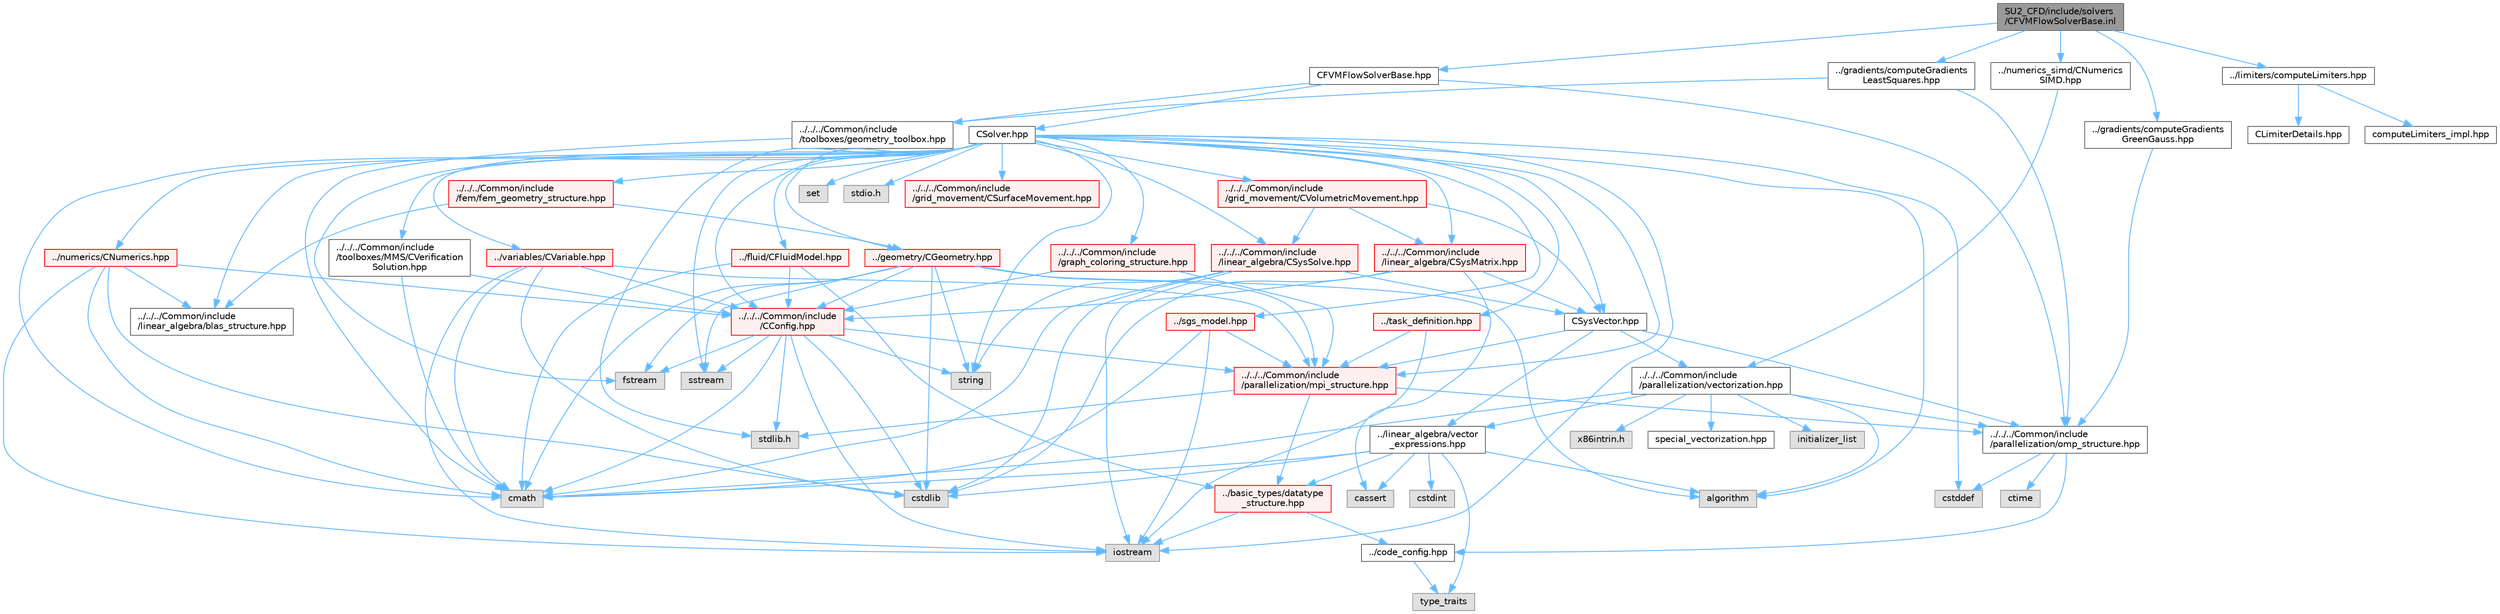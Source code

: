 digraph "SU2_CFD/include/solvers/CFVMFlowSolverBase.inl"
{
 // LATEX_PDF_SIZE
  bgcolor="transparent";
  edge [fontname=Helvetica,fontsize=10,labelfontname=Helvetica,labelfontsize=10];
  node [fontname=Helvetica,fontsize=10,shape=box,height=0.2,width=0.4];
  Node1 [id="Node000001",label="SU2_CFD/include/solvers\l/CFVMFlowSolverBase.inl",height=0.2,width=0.4,color="gray40", fillcolor="grey60", style="filled", fontcolor="black",tooltip="Base class template for all FVM flow solvers."];
  Node1 -> Node2 [id="edge1_Node000001_Node000002",color="steelblue1",style="solid",tooltip=" "];
  Node2 [id="Node000002",label="../gradients/computeGradients\lGreenGauss.hpp",height=0.2,width=0.4,color="grey40", fillcolor="white", style="filled",URL="$computeGradientsGreenGauss_8hpp.html",tooltip="Generic implementation of Green-Gauss gradient computation."];
  Node2 -> Node3 [id="edge2_Node000002_Node000003",color="steelblue1",style="solid",tooltip=" "];
  Node3 [id="Node000003",label="../../../Common/include\l/parallelization/omp_structure.hpp",height=0.2,width=0.4,color="grey40", fillcolor="white", style="filled",URL="$omp__structure_8hpp.html",tooltip="OpenMP interface header, provides compatibility functions if the code is built without OpenMP support..."];
  Node3 -> Node4 [id="edge3_Node000003_Node000004",color="steelblue1",style="solid",tooltip=" "];
  Node4 [id="Node000004",label="cstddef",height=0.2,width=0.4,color="grey60", fillcolor="#E0E0E0", style="filled",tooltip=" "];
  Node3 -> Node5 [id="edge4_Node000003_Node000005",color="steelblue1",style="solid",tooltip=" "];
  Node5 [id="Node000005",label="../code_config.hpp",height=0.2,width=0.4,color="grey40", fillcolor="white", style="filled",URL="$code__config_8hpp.html",tooltip="Header file for collecting common macros, definitions and type configurations."];
  Node5 -> Node6 [id="edge5_Node000005_Node000006",color="steelblue1",style="solid",tooltip=" "];
  Node6 [id="Node000006",label="type_traits",height=0.2,width=0.4,color="grey60", fillcolor="#E0E0E0", style="filled",tooltip=" "];
  Node3 -> Node7 [id="edge6_Node000003_Node000007",color="steelblue1",style="solid",tooltip=" "];
  Node7 [id="Node000007",label="ctime",height=0.2,width=0.4,color="grey60", fillcolor="#E0E0E0", style="filled",tooltip=" "];
  Node1 -> Node8 [id="edge7_Node000001_Node000008",color="steelblue1",style="solid",tooltip=" "];
  Node8 [id="Node000008",label="../gradients/computeGradients\lLeastSquares.hpp",height=0.2,width=0.4,color="grey40", fillcolor="white", style="filled",URL="$computeGradientsLeastSquares_8hpp.html",tooltip="Generic implementation of Least-Squares gradient computation."];
  Node8 -> Node3 [id="edge8_Node000008_Node000003",color="steelblue1",style="solid",tooltip=" "];
  Node8 -> Node9 [id="edge9_Node000008_Node000009",color="steelblue1",style="solid",tooltip=" "];
  Node9 [id="Node000009",label="../../../Common/include\l/toolboxes/geometry_toolbox.hpp",height=0.2,width=0.4,color="grey40", fillcolor="white", style="filled",URL="$geometry__toolbox_8hpp.html",tooltip="Collection of common lightweight geometry-oriented methods."];
  Node9 -> Node10 [id="edge10_Node000009_Node000010",color="steelblue1",style="solid",tooltip=" "];
  Node10 [id="Node000010",label="cmath",height=0.2,width=0.4,color="grey60", fillcolor="#E0E0E0", style="filled",tooltip=" "];
  Node1 -> Node11 [id="edge11_Node000001_Node000011",color="steelblue1",style="solid",tooltip=" "];
  Node11 [id="Node000011",label="../limiters/computeLimiters.hpp",height=0.2,width=0.4,color="grey40", fillcolor="white", style="filled",URL="$computeLimiters_8hpp.html",tooltip="Compute limiters wrapper function."];
  Node11 -> Node12 [id="edge12_Node000011_Node000012",color="steelblue1",style="solid",tooltip=" "];
  Node12 [id="Node000012",label="CLimiterDetails.hpp",height=0.2,width=0.4,color="grey40", fillcolor="white", style="filled",URL="$CLimiterDetails_8hpp.html",tooltip="A class template that allows defining limiters via specialization of particular details."];
  Node11 -> Node13 [id="edge13_Node000011_Node000013",color="steelblue1",style="solid",tooltip=" "];
  Node13 [id="Node000013",label="computeLimiters_impl.hpp",height=0.2,width=0.4,color="grey40", fillcolor="white", style="filled",URL="$computeLimiters__impl_8hpp.html",tooltip="Generic computation of limiters."];
  Node1 -> Node14 [id="edge14_Node000001_Node000014",color="steelblue1",style="solid",tooltip=" "];
  Node14 [id="Node000014",label="../numerics_simd/CNumerics\lSIMD.hpp",height=0.2,width=0.4,color="grey40", fillcolor="white", style="filled",URL="$CNumericsSIMD_8hpp.html",tooltip="Vectorized (SIMD) numerics classes."];
  Node14 -> Node15 [id="edge15_Node000014_Node000015",color="steelblue1",style="solid",tooltip=" "];
  Node15 [id="Node000015",label="../../../Common/include\l/parallelization/vectorization.hpp",height=0.2,width=0.4,color="grey40", fillcolor="white", style="filled",URL="$vectorization_8hpp.html",tooltip="Implementation of a portable SIMD type."];
  Node15 -> Node16 [id="edge16_Node000015_Node000016",color="steelblue1",style="solid",tooltip=" "];
  Node16 [id="Node000016",label="../linear_algebra/vector\l_expressions.hpp",height=0.2,width=0.4,color="grey40", fillcolor="white", style="filled",URL="$vector__expressions_8hpp.html",tooltip="Expression templates for vector types with coefficient-wise operations."];
  Node16 -> Node17 [id="edge17_Node000016_Node000017",color="steelblue1",style="solid",tooltip=" "];
  Node17 [id="Node000017",label="../basic_types/datatype\l_structure.hpp",height=0.2,width=0.4,color="red", fillcolor="#FFF0F0", style="filled",URL="$datatype__structure_8hpp.html",tooltip="Headers for generalized datatypes, defines an interface for AD types."];
  Node17 -> Node18 [id="edge18_Node000017_Node000018",color="steelblue1",style="solid",tooltip=" "];
  Node18 [id="Node000018",label="iostream",height=0.2,width=0.4,color="grey60", fillcolor="#E0E0E0", style="filled",tooltip=" "];
  Node17 -> Node5 [id="edge19_Node000017_Node000005",color="steelblue1",style="solid",tooltip=" "];
  Node16 -> Node6 [id="edge20_Node000016_Node000006",color="steelblue1",style="solid",tooltip=" "];
  Node16 -> Node22 [id="edge21_Node000016_Node000022",color="steelblue1",style="solid",tooltip=" "];
  Node22 [id="Node000022",label="algorithm",height=0.2,width=0.4,color="grey60", fillcolor="#E0E0E0", style="filled",tooltip=" "];
  Node16 -> Node23 [id="edge22_Node000016_Node000023",color="steelblue1",style="solid",tooltip=" "];
  Node23 [id="Node000023",label="cassert",height=0.2,width=0.4,color="grey60", fillcolor="#E0E0E0", style="filled",tooltip=" "];
  Node16 -> Node24 [id="edge23_Node000016_Node000024",color="steelblue1",style="solid",tooltip=" "];
  Node24 [id="Node000024",label="cstdlib",height=0.2,width=0.4,color="grey60", fillcolor="#E0E0E0", style="filled",tooltip=" "];
  Node16 -> Node10 [id="edge24_Node000016_Node000010",color="steelblue1",style="solid",tooltip=" "];
  Node16 -> Node25 [id="edge25_Node000016_Node000025",color="steelblue1",style="solid",tooltip=" "];
  Node25 [id="Node000025",label="cstdint",height=0.2,width=0.4,color="grey60", fillcolor="#E0E0E0", style="filled",tooltip=" "];
  Node15 -> Node3 [id="edge26_Node000015_Node000003",color="steelblue1",style="solid",tooltip=" "];
  Node15 -> Node26 [id="edge27_Node000015_Node000026",color="steelblue1",style="solid",tooltip=" "];
  Node26 [id="Node000026",label="initializer_list",height=0.2,width=0.4,color="grey60", fillcolor="#E0E0E0", style="filled",tooltip=" "];
  Node15 -> Node22 [id="edge28_Node000015_Node000022",color="steelblue1",style="solid",tooltip=" "];
  Node15 -> Node10 [id="edge29_Node000015_Node000010",color="steelblue1",style="solid",tooltip=" "];
  Node15 -> Node27 [id="edge30_Node000015_Node000027",color="steelblue1",style="solid",tooltip=" "];
  Node27 [id="Node000027",label="x86intrin.h",height=0.2,width=0.4,color="grey60", fillcolor="#E0E0E0", style="filled",tooltip=" "];
  Node15 -> Node28 [id="edge31_Node000015_Node000028",color="steelblue1",style="solid",tooltip=" "];
  Node28 [id="Node000028",label="special_vectorization.hpp",height=0.2,width=0.4,color="grey40", fillcolor="white", style="filled",URL="$special__vectorization_8hpp.html",tooltip="Code generator header to create specializations of simd::Array."];
  Node1 -> Node29 [id="edge32_Node000001_Node000029",color="steelblue1",style="solid",tooltip=" "];
  Node29 [id="Node000029",label="CFVMFlowSolverBase.hpp",height=0.2,width=0.4,color="grey40", fillcolor="white", style="filled",URL="$CFVMFlowSolverBase_8hpp.html",tooltip="Base class template for all FVM flow solvers."];
  Node29 -> Node3 [id="edge33_Node000029_Node000003",color="steelblue1",style="solid",tooltip=" "];
  Node29 -> Node9 [id="edge34_Node000029_Node000009",color="steelblue1",style="solid",tooltip=" "];
  Node29 -> Node30 [id="edge35_Node000029_Node000030",color="steelblue1",style="solid",tooltip=" "];
  Node30 [id="Node000030",label="CSolver.hpp",height=0.2,width=0.4,color="grey40", fillcolor="white", style="filled",URL="$CSolver_8hpp.html",tooltip="Headers of the CSolver class which is inherited by all of the other solvers."];
  Node30 -> Node31 [id="edge36_Node000030_Node000031",color="steelblue1",style="solid",tooltip=" "];
  Node31 [id="Node000031",label="../../../Common/include\l/parallelization/mpi_structure.hpp",height=0.2,width=0.4,color="red", fillcolor="#FFF0F0", style="filled",URL="$mpi__structure_8hpp.html",tooltip="Headers of the mpi interface for generalized datatypes. The subroutines and functions are in the mpi_..."];
  Node31 -> Node32 [id="edge37_Node000031_Node000032",color="steelblue1",style="solid",tooltip=" "];
  Node32 [id="Node000032",label="stdlib.h",height=0.2,width=0.4,color="grey60", fillcolor="#E0E0E0", style="filled",tooltip=" "];
  Node31 -> Node17 [id="edge38_Node000031_Node000017",color="steelblue1",style="solid",tooltip=" "];
  Node31 -> Node3 [id="edge39_Node000031_Node000003",color="steelblue1",style="solid",tooltip=" "];
  Node30 -> Node10 [id="edge40_Node000030_Node000010",color="steelblue1",style="solid",tooltip=" "];
  Node30 -> Node4 [id="edge41_Node000030_Node000004",color="steelblue1",style="solid",tooltip=" "];
  Node30 -> Node34 [id="edge42_Node000030_Node000034",color="steelblue1",style="solid",tooltip=" "];
  Node34 [id="Node000034",label="string",height=0.2,width=0.4,color="grey60", fillcolor="#E0E0E0", style="filled",tooltip=" "];
  Node30 -> Node35 [id="edge43_Node000030_Node000035",color="steelblue1",style="solid",tooltip=" "];
  Node35 [id="Node000035",label="fstream",height=0.2,width=0.4,color="grey60", fillcolor="#E0E0E0", style="filled",tooltip=" "];
  Node30 -> Node36 [id="edge44_Node000030_Node000036",color="steelblue1",style="solid",tooltip=" "];
  Node36 [id="Node000036",label="sstream",height=0.2,width=0.4,color="grey60", fillcolor="#E0E0E0", style="filled",tooltip=" "];
  Node30 -> Node22 [id="edge45_Node000030_Node000022",color="steelblue1",style="solid",tooltip=" "];
  Node30 -> Node18 [id="edge46_Node000030_Node000018",color="steelblue1",style="solid",tooltip=" "];
  Node30 -> Node37 [id="edge47_Node000030_Node000037",color="steelblue1",style="solid",tooltip=" "];
  Node37 [id="Node000037",label="set",height=0.2,width=0.4,color="grey60", fillcolor="#E0E0E0", style="filled",tooltip=" "];
  Node30 -> Node32 [id="edge48_Node000030_Node000032",color="steelblue1",style="solid",tooltip=" "];
  Node30 -> Node38 [id="edge49_Node000030_Node000038",color="steelblue1",style="solid",tooltip=" "];
  Node38 [id="Node000038",label="stdio.h",height=0.2,width=0.4,color="grey60", fillcolor="#E0E0E0", style="filled",tooltip=" "];
  Node30 -> Node39 [id="edge50_Node000030_Node000039",color="steelblue1",style="solid",tooltip=" "];
  Node39 [id="Node000039",label="../fluid/CFluidModel.hpp",height=0.2,width=0.4,color="red", fillcolor="#FFF0F0", style="filled",URL="$CFluidModel_8hpp.html",tooltip="Defines the main fluid model class for thermophysical properties."];
  Node39 -> Node10 [id="edge51_Node000039_Node000010",color="steelblue1",style="solid",tooltip=" "];
  Node39 -> Node41 [id="edge52_Node000039_Node000041",color="steelblue1",style="solid",tooltip=" "];
  Node41 [id="Node000041",label="../../../Common/include\l/CConfig.hpp",height=0.2,width=0.4,color="red", fillcolor="#FFF0F0", style="filled",URL="$CConfig_8hpp.html",tooltip="All the information about the definition of the physical problem. The subroutines and functions are i..."];
  Node41 -> Node31 [id="edge53_Node000041_Node000031",color="steelblue1",style="solid",tooltip=" "];
  Node41 -> Node18 [id="edge54_Node000041_Node000018",color="steelblue1",style="solid",tooltip=" "];
  Node41 -> Node24 [id="edge55_Node000041_Node000024",color="steelblue1",style="solid",tooltip=" "];
  Node41 -> Node35 [id="edge56_Node000041_Node000035",color="steelblue1",style="solid",tooltip=" "];
  Node41 -> Node36 [id="edge57_Node000041_Node000036",color="steelblue1",style="solid",tooltip=" "];
  Node41 -> Node34 [id="edge58_Node000041_Node000034",color="steelblue1",style="solid",tooltip=" "];
  Node41 -> Node32 [id="edge59_Node000041_Node000032",color="steelblue1",style="solid",tooltip=" "];
  Node41 -> Node10 [id="edge60_Node000041_Node000010",color="steelblue1",style="solid",tooltip=" "];
  Node39 -> Node17 [id="edge61_Node000039_Node000017",color="steelblue1",style="solid",tooltip=" "];
  Node30 -> Node55 [id="edge62_Node000030_Node000055",color="steelblue1",style="solid",tooltip=" "];
  Node55 [id="Node000055",label="../task_definition.hpp",height=0.2,width=0.4,color="red", fillcolor="#FFF0F0", style="filled",URL="$task__definition_8hpp.html",tooltip="Header of the task definition class for the SU2 solvers."];
  Node55 -> Node31 [id="edge63_Node000055_Node000031",color="steelblue1",style="solid",tooltip=" "];
  Node55 -> Node18 [id="edge64_Node000055_Node000018",color="steelblue1",style="solid",tooltip=" "];
  Node30 -> Node57 [id="edge65_Node000030_Node000057",color="steelblue1",style="solid",tooltip=" "];
  Node57 [id="Node000057",label="../numerics/CNumerics.hpp",height=0.2,width=0.4,color="red", fillcolor="#FFF0F0", style="filled",URL="$CNumerics_8hpp.html",tooltip="Declaration of the base numerics class, the implementation is in the CNumerics.cpp file."];
  Node57 -> Node10 [id="edge66_Node000057_Node000010",color="steelblue1",style="solid",tooltip=" "];
  Node57 -> Node18 [id="edge67_Node000057_Node000018",color="steelblue1",style="solid",tooltip=" "];
  Node57 -> Node24 [id="edge68_Node000057_Node000024",color="steelblue1",style="solid",tooltip=" "];
  Node57 -> Node41 [id="edge69_Node000057_Node000041",color="steelblue1",style="solid",tooltip=" "];
  Node57 -> Node59 [id="edge70_Node000057_Node000059",color="steelblue1",style="solid",tooltip=" "];
  Node59 [id="Node000059",label="../../../Common/include\l/linear_algebra/blas_structure.hpp",height=0.2,width=0.4,color="grey40", fillcolor="white", style="filled",URL="$blas__structure_8hpp.html",tooltip="Include files and headers of the functions for matrix and vector operations, which are typically foun..."];
  Node30 -> Node60 [id="edge71_Node000030_Node000060",color="steelblue1",style="solid",tooltip=" "];
  Node60 [id="Node000060",label="../sgs_model.hpp",height=0.2,width=0.4,color="red", fillcolor="#FFF0F0", style="filled",URL="$sgs__model_8hpp.html",tooltip="Headers of the LES subgrid scale models of the SU2 solvers."];
  Node60 -> Node31 [id="edge72_Node000060_Node000031",color="steelblue1",style="solid",tooltip=" "];
  Node60 -> Node18 [id="edge73_Node000060_Node000018",color="steelblue1",style="solid",tooltip=" "];
  Node60 -> Node10 [id="edge74_Node000060_Node000010",color="steelblue1",style="solid",tooltip=" "];
  Node30 -> Node62 [id="edge75_Node000030_Node000062",color="steelblue1",style="solid",tooltip=" "];
  Node62 [id="Node000062",label="../../../Common/include\l/fem/fem_geometry_structure.hpp",height=0.2,width=0.4,color="red", fillcolor="#FFF0F0", style="filled",URL="$fem__geometry__structure_8hpp.html",tooltip="Headers of the main subroutines for creating the geometrical structure for the FEM solver...."];
  Node62 -> Node63 [id="edge76_Node000062_Node000063",color="steelblue1",style="solid",tooltip=" "];
  Node63 [id="Node000063",label="../geometry/CGeometry.hpp",height=0.2,width=0.4,color="red", fillcolor="#FFF0F0", style="filled",URL="$CGeometry_8hpp.html",tooltip="Headers of the main subroutines for creating the geometrical structure. The subroutines and functions..."];
  Node63 -> Node31 [id="edge77_Node000063_Node000031",color="steelblue1",style="solid",tooltip=" "];
  Node63 -> Node34 [id="edge78_Node000063_Node000034",color="steelblue1",style="solid",tooltip=" "];
  Node63 -> Node35 [id="edge79_Node000063_Node000035",color="steelblue1",style="solid",tooltip=" "];
  Node63 -> Node36 [id="edge80_Node000063_Node000036",color="steelblue1",style="solid",tooltip=" "];
  Node63 -> Node10 [id="edge81_Node000063_Node000010",color="steelblue1",style="solid",tooltip=" "];
  Node63 -> Node22 [id="edge82_Node000063_Node000022",color="steelblue1",style="solid",tooltip=" "];
  Node63 -> Node24 [id="edge83_Node000063_Node000024",color="steelblue1",style="solid",tooltip=" "];
  Node63 -> Node41 [id="edge84_Node000063_Node000041",color="steelblue1",style="solid",tooltip=" "];
  Node62 -> Node59 [id="edge85_Node000062_Node000059",color="steelblue1",style="solid",tooltip=" "];
  Node30 -> Node63 [id="edge86_Node000030_Node000063",color="steelblue1",style="solid",tooltip=" "];
  Node30 -> Node41 [id="edge87_Node000030_Node000041",color="steelblue1",style="solid",tooltip=" "];
  Node30 -> Node82 [id="edge88_Node000030_Node000082",color="steelblue1",style="solid",tooltip=" "];
  Node82 [id="Node000082",label="../../../Common/include\l/linear_algebra/CSysMatrix.hpp",height=0.2,width=0.4,color="red", fillcolor="#FFF0F0", style="filled",URL="$CSysMatrix_8hpp.html",tooltip="Declaration of the block-sparse matrix class. The implemtation is in CSysMatrix.cpp."];
  Node82 -> Node41 [id="edge89_Node000082_Node000041",color="steelblue1",style="solid",tooltip=" "];
  Node82 -> Node83 [id="edge90_Node000082_Node000083",color="steelblue1",style="solid",tooltip=" "];
  Node83 [id="Node000083",label="CSysVector.hpp",height=0.2,width=0.4,color="grey40", fillcolor="white", style="filled",URL="$CSysVector_8hpp.html",tooltip="Declararion and inlines of the vector class used in the solution of large, distributed,..."];
  Node83 -> Node31 [id="edge91_Node000083_Node000031",color="steelblue1",style="solid",tooltip=" "];
  Node83 -> Node3 [id="edge92_Node000083_Node000003",color="steelblue1",style="solid",tooltip=" "];
  Node83 -> Node15 [id="edge93_Node000083_Node000015",color="steelblue1",style="solid",tooltip=" "];
  Node83 -> Node16 [id="edge94_Node000083_Node000016",color="steelblue1",style="solid",tooltip=" "];
  Node82 -> Node24 [id="edge95_Node000082_Node000024",color="steelblue1",style="solid",tooltip=" "];
  Node82 -> Node23 [id="edge96_Node000082_Node000023",color="steelblue1",style="solid",tooltip=" "];
  Node30 -> Node83 [id="edge97_Node000030_Node000083",color="steelblue1",style="solid",tooltip=" "];
  Node30 -> Node86 [id="edge98_Node000030_Node000086",color="steelblue1",style="solid",tooltip=" "];
  Node86 [id="Node000086",label="../../../Common/include\l/linear_algebra/CSysSolve.hpp",height=0.2,width=0.4,color="red", fillcolor="#FFF0F0", style="filled",URL="$CSysSolve_8hpp.html",tooltip="Headers for the classes related to linear solvers (CG, FGMRES, etc) The subroutines and functions are..."];
  Node86 -> Node10 [id="edge99_Node000086_Node000010",color="steelblue1",style="solid",tooltip=" "];
  Node86 -> Node18 [id="edge100_Node000086_Node000018",color="steelblue1",style="solid",tooltip=" "];
  Node86 -> Node24 [id="edge101_Node000086_Node000024",color="steelblue1",style="solid",tooltip=" "];
  Node86 -> Node34 [id="edge102_Node000086_Node000034",color="steelblue1",style="solid",tooltip=" "];
  Node86 -> Node83 [id="edge103_Node000086_Node000083",color="steelblue1",style="solid",tooltip=" "];
  Node30 -> Node88 [id="edge104_Node000030_Node000088",color="steelblue1",style="solid",tooltip=" "];
  Node88 [id="Node000088",label="../../../Common/include\l/grid_movement/CSurfaceMovement.hpp",height=0.2,width=0.4,color="red", fillcolor="#FFF0F0", style="filled",URL="$CSurfaceMovement_8hpp.html",tooltip="Headers of the CSurfaceMovement class."];
  Node30 -> Node92 [id="edge105_Node000030_Node000092",color="steelblue1",style="solid",tooltip=" "];
  Node92 [id="Node000092",label="../../../Common/include\l/grid_movement/CVolumetricMovement.hpp",height=0.2,width=0.4,color="red", fillcolor="#FFF0F0", style="filled",URL="$CVolumetricMovement_8hpp.html",tooltip="Headers of the CVolumetricMovement class."];
  Node92 -> Node82 [id="edge106_Node000092_Node000082",color="steelblue1",style="solid",tooltip=" "];
  Node92 -> Node83 [id="edge107_Node000092_Node000083",color="steelblue1",style="solid",tooltip=" "];
  Node92 -> Node86 [id="edge108_Node000092_Node000086",color="steelblue1",style="solid",tooltip=" "];
  Node30 -> Node59 [id="edge109_Node000030_Node000059",color="steelblue1",style="solid",tooltip=" "];
  Node30 -> Node93 [id="edge110_Node000030_Node000093",color="steelblue1",style="solid",tooltip=" "];
  Node93 [id="Node000093",label="../../../Common/include\l/graph_coloring_structure.hpp",height=0.2,width=0.4,color="red", fillcolor="#FFF0F0", style="filled",URL="$graph__coloring__structure_8hpp.html",tooltip="Include files and headers of the functions to carry out a coloring of a given graph...."];
  Node93 -> Node31 [id="edge111_Node000093_Node000031",color="steelblue1",style="solid",tooltip=" "];
  Node93 -> Node41 [id="edge112_Node000093_Node000041",color="steelblue1",style="solid",tooltip=" "];
  Node30 -> Node94 [id="edge113_Node000030_Node000094",color="steelblue1",style="solid",tooltip=" "];
  Node94 [id="Node000094",label="../../../Common/include\l/toolboxes/MMS/CVerification\lSolution.hpp",height=0.2,width=0.4,color="grey40", fillcolor="white", style="filled",URL="$CVerificationSolution_8hpp.html",tooltip="Header file for the base class CVerificationSolution. The implementations are in the CVerificationSol..."];
  Node94 -> Node10 [id="edge114_Node000094_Node000010",color="steelblue1",style="solid",tooltip=" "];
  Node94 -> Node41 [id="edge115_Node000094_Node000041",color="steelblue1",style="solid",tooltip=" "];
  Node30 -> Node95 [id="edge116_Node000030_Node000095",color="steelblue1",style="solid",tooltip=" "];
  Node95 [id="Node000095",label="../variables/CVariable.hpp",height=0.2,width=0.4,color="red", fillcolor="#FFF0F0", style="filled",URL="$CVariable_8hpp.html",tooltip="Declaration and inlines of the parent class for defining problem variables, function definitions in f..."];
  Node95 -> Node31 [id="edge117_Node000095_Node000031",color="steelblue1",style="solid",tooltip=" "];
  Node95 -> Node10 [id="edge118_Node000095_Node000010",color="steelblue1",style="solid",tooltip=" "];
  Node95 -> Node18 [id="edge119_Node000095_Node000018",color="steelblue1",style="solid",tooltip=" "];
  Node95 -> Node24 [id="edge120_Node000095_Node000024",color="steelblue1",style="solid",tooltip=" "];
  Node95 -> Node41 [id="edge121_Node000095_Node000041",color="steelblue1",style="solid",tooltip=" "];
}
